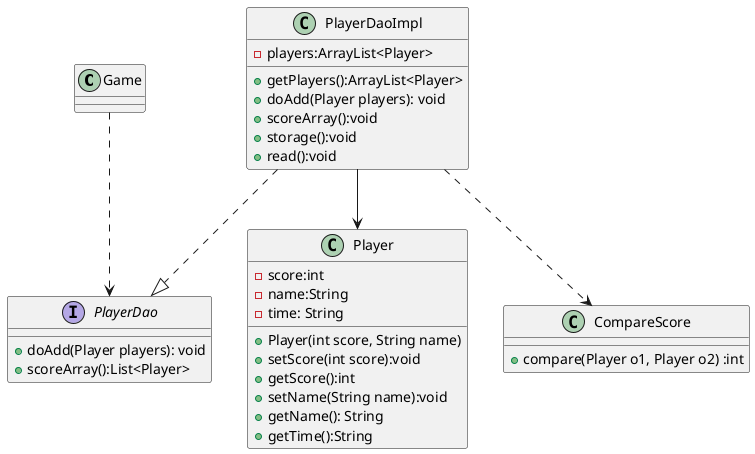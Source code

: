 @startuml
'https://plantuml.com/class-diagram
Game..>PlayerDao
PlayerDaoImpl ..|>PlayerDao
PlayerDaoImpl-->Player
PlayerDaoImpl..>CompareScore


class Game

class Player{
    -score:int
    -name:String
    -time: String
    +Player(int score, String name)
    +setScore(int score):void
    +getScore():int
    +setName(String name):void
    +getName(): String
    +getTime():String

}
interface PlayerDao{
    +doAdd(Player players): void
    +scoreArray():List<Player>
}
class PlayerDaoImpl{
    +getPlayers():ArrayList<Player>
    -players:ArrayList<Player>
    +doAdd(Player players): void
    +scoreArray():void
    +storage():void
    +read():void
}

class CompareScore{
    +compare(Player o1, Player o2) :int

}

@enduml